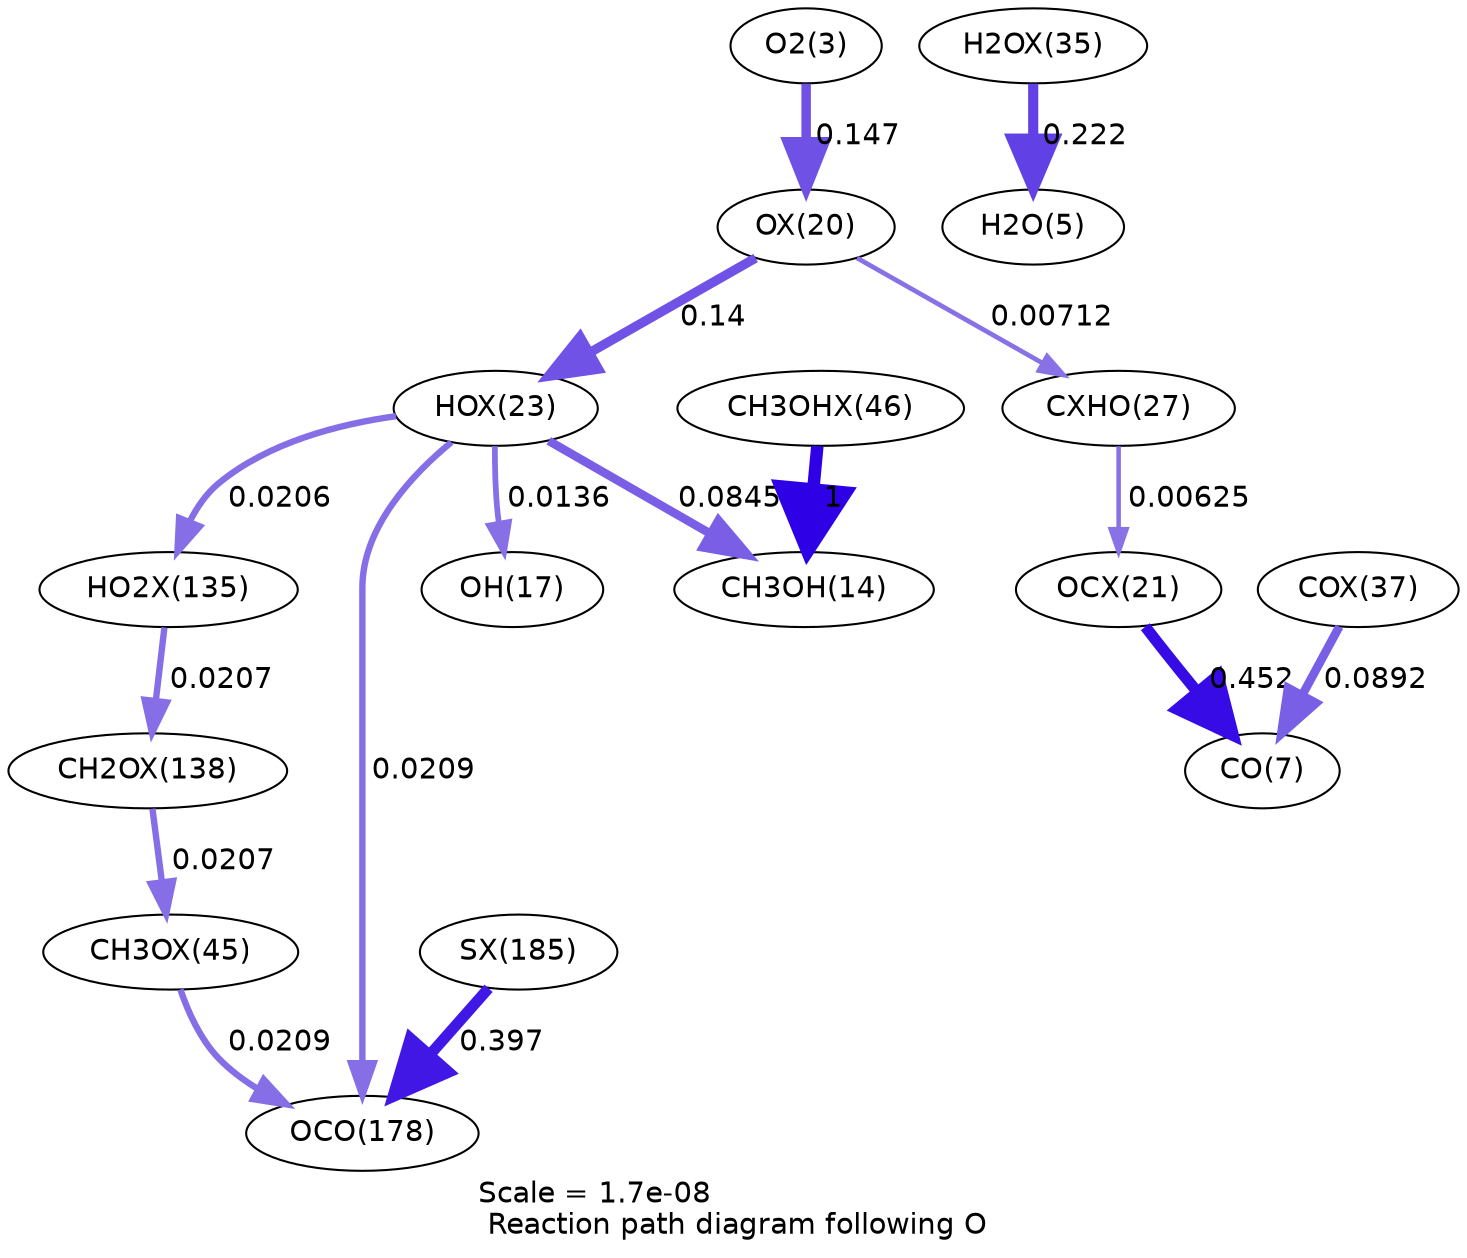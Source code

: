 digraph reaction_paths {
center=1;
s5 -> s30[fontname="Helvetica", penwidth=4.55, arrowsize=2.28, color="0.7, 0.647, 0.9"
, label=" 0.147"];
s30 -> s33[fontname="Helvetica", penwidth=4.52, arrowsize=2.26, color="0.7, 0.64, 0.9"
, label=" 0.14"];
s30 -> s36[fontname="Helvetica", penwidth=2.27, arrowsize=1.13, color="0.7, 0.507, 0.9"
, label=" 0.00712"];
s33 -> s16[fontname="Helvetica", penwidth=4.13, arrowsize=2.07, color="0.7, 0.585, 0.9"
, label=" 0.0845"];
s33 -> s19[fontname="Helvetica", penwidth=2.76, arrowsize=1.38, color="0.7, 0.514, 0.9"
, label=" 0.0136"];
s33 -> s46[fontname="Helvetica", penwidth=3.07, arrowsize=1.53, color="0.7, 0.521, 0.9"
, label=" 0.0206"];
s33 -> s23[fontname="Helvetica", penwidth=3.08, arrowsize=1.54, color="0.7, 0.521, 0.9"
, label=" 0.0209"];
s44 -> s16[fontname="Helvetica", penwidth=6, arrowsize=3, color="0.7, 1.5, 0.9"
, label=" 1"];
s39 -> s7[fontname="Helvetica", penwidth=4.86, arrowsize=2.43, color="0.7, 0.722, 0.9"
, label=" 0.222"];
s36 -> s31[fontname="Helvetica", penwidth=2.17, arrowsize=1.08, color="0.7, 0.506, 0.9"
, label=" 0.00625"];
s31 -> s9[fontname="Helvetica", penwidth=5.4, arrowsize=2.7, color="0.7, 0.952, 0.9"
, label=" 0.452"];
s40 -> s9[fontname="Helvetica", penwidth=4.17, arrowsize=2.09, color="0.7, 0.589, 0.9"
, label=" 0.0892"];
s46 -> s47[fontname="Helvetica", penwidth=3.07, arrowsize=1.54, color="0.7, 0.521, 0.9"
, label=" 0.0207"];
s43 -> s23[fontname="Helvetica", penwidth=3.08, arrowsize=1.54, color="0.7, 0.521, 0.9"
, label=" 0.0209"];
s47 -> s43[fontname="Helvetica", penwidth=3.07, arrowsize=1.54, color="0.7, 0.521, 0.9"
, label=" 0.0207"];
s49 -> s23[fontname="Helvetica", penwidth=5.3, arrowsize=2.65, color="0.7, 0.897, 0.9"
, label=" 0.397"];
s5 [ fontname="Helvetica", label="O2(3)"];
s7 [ fontname="Helvetica", label="H2O(5)"];
s9 [ fontname="Helvetica", label="CO(7)"];
s16 [ fontname="Helvetica", label="CH3OH(14)"];
s19 [ fontname="Helvetica", label="OH(17)"];
s23 [ fontname="Helvetica", label="OCO(178)"];
s30 [ fontname="Helvetica", label="OX(20)"];
s31 [ fontname="Helvetica", label="OCX(21)"];
s33 [ fontname="Helvetica", label="HOX(23)"];
s36 [ fontname="Helvetica", label="CXHO(27)"];
s39 [ fontname="Helvetica", label="H2OX(35)"];
s40 [ fontname="Helvetica", label="COX(37)"];
s43 [ fontname="Helvetica", label="CH3OX(45)"];
s44 [ fontname="Helvetica", label="CH3OHX(46)"];
s46 [ fontname="Helvetica", label="HO2X(135)"];
s47 [ fontname="Helvetica", label="CH2OX(138)"];
s49 [ fontname="Helvetica", label="SX(185)"];
 label = "Scale = 1.7e-08\l Reaction path diagram following O";
 fontname = "Helvetica";
}
